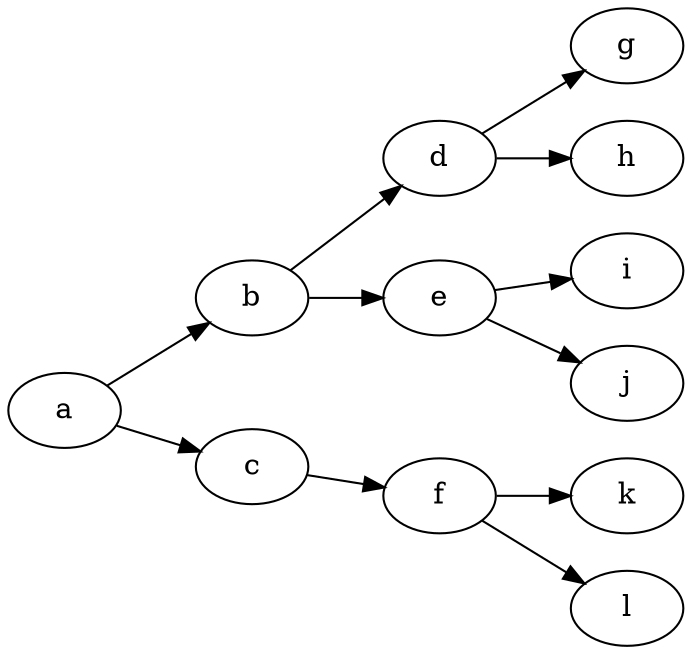 //
// branching_gameplay.dot
//
// Created on 04-12-2020 by penaz
//
digraph branching_gameplay {
    rankdir="LR";
    a -> b;
    a -> c;
    b -> d;
    b -> e;
    c -> f;
    d -> g;
    d -> h;
    e -> i;
    e -> j;
    f -> k;
    f -> l;
}
